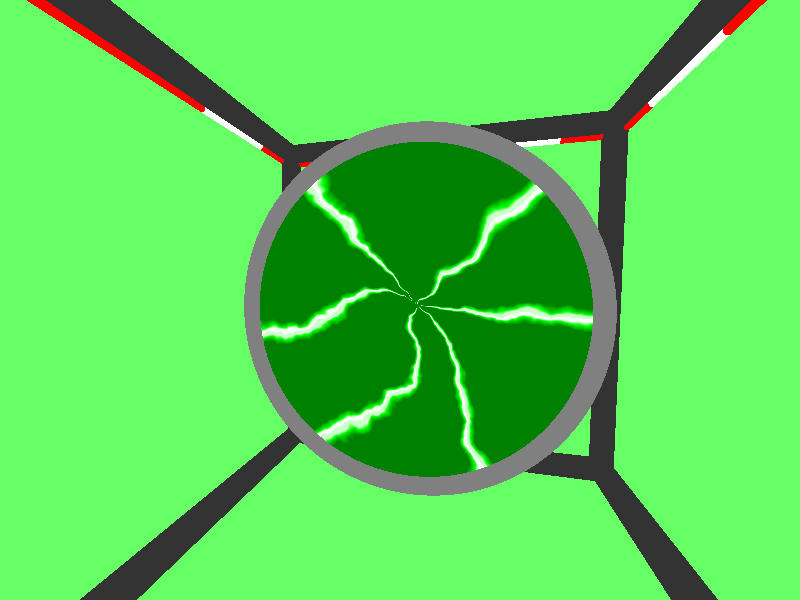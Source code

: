 camera {
	location <.2, .11, -.9>
	direction .5*z
	look_at <-.2, 0, .9>
}

light_source {
	<0, 0, 0> color rgb .6
}

#declare Pipe = union {
	cylinder {
		<-1, -1, -1>, <1, -1, -1>, .09
		pigment { color rgb<.2, .2, .2> }
		finish { specular .8 }
		normal { dents 1 bump_size 10 scale .01 }
	}
	cylinder {
		<-1, -1, -1>, <1, -1, -1>, .02
		translate -.09*y
		pigment {
			gradient x
			color_map {
				[0 color red 1]
				[0.3 color red 1]
				[0.3 color rgbf 1]
				[0.7 color rgbf 1]
				[0.7 color red 1]
				[1 color red 1]
			}
		}
		finish { specular .8 ambient .35 }
	}
}

#declare Pipes = union {
	object { Pipe }
	object { Pipe rotate 90*y }
	object { Pipe rotate 180*y }
	object { Pipe rotate 270*y }
	object { Pipe translate 2*y }
	object { Pipe rotate 90*y translate 2*y }
	object { Pipe rotate 180*y translate 2*y }
	object { Pipe rotate 270*y translate 2*y }
	object { Pipe rotate 90*z }
	object { Pipe rotate 90*z rotate 90*y }
	object { Pipe rotate 90*z rotate 180*y }
	object { Pipe rotate 90*z rotate 270*y }
}

union {
	box {
		<-1, -1, -1>, <1, 1, 1>
		hollow
		pigment { color rgb<.4, 1, .4> }
		finish { ambient 0 diffuse .1 reflection 1 }
	}
	object { Pipes }
}

union {
	disc {
		0, y, 1
		pigment {
			radial frequency 6 turbulence .3 
			color_map {
				[0 color rgb<.95, 1, .95>]
				[0.03 color rgb<.95, 1, .95>]
				[0.05 color green 1]
				[0.1 color green .5 filter .9]
				[0.9 color green .5 filter .9]
				[0.95 color green 1]
				[0.97 color rgb<.8, 1, .8>]
				[1 color rgb<.8, 1, .8>]
			}
			translate <-.05, 0, -.08>
		}
		finish { ambient .6 }
	}
	torus { 1, .05 pigment { rgb .5 } finish { specular .4 } }
	pigment { rgb 1 }
	rotate -90*x
	scale .6
	translate .1*z
}
